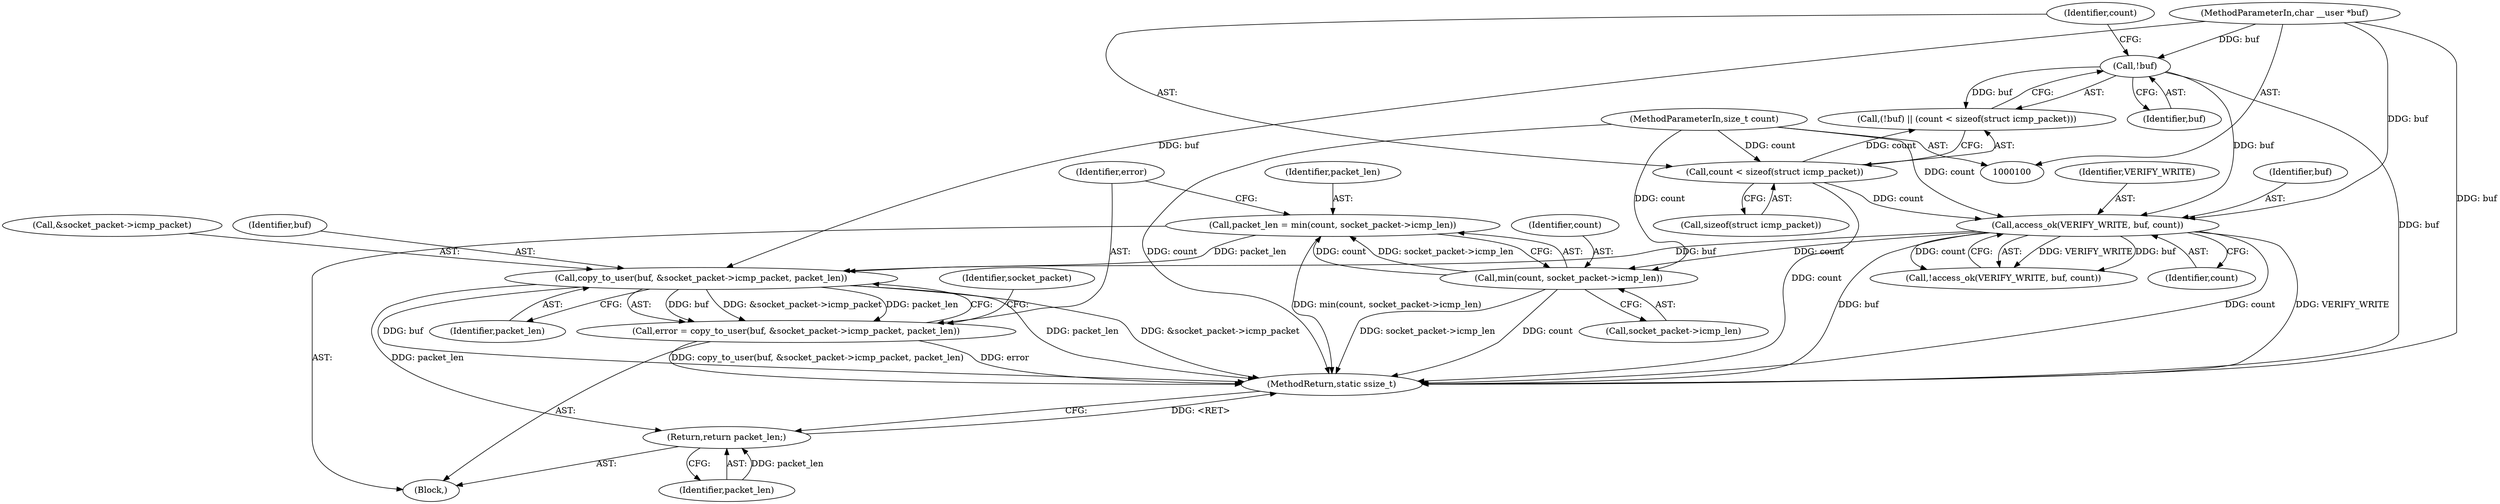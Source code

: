 digraph "0_linux_b5a1eeef04cc7859f34dec9b72ea1b28e4aba07c@API" {
"1000191" [label="(Call,copy_to_user(buf, &socket_packet->icmp_packet, packet_len))"];
"1000143" [label="(Call,access_ok(VERIFY_WRITE, buf, count))"];
"1000132" [label="(Call,!buf)"];
"1000102" [label="(MethodParameterIn,char __user *buf)"];
"1000134" [label="(Call,count < sizeof(struct icmp_packet))"];
"1000103" [label="(MethodParameterIn,size_t count)"];
"1000182" [label="(Call,packet_len = min(count, socket_packet->icmp_len))"];
"1000184" [label="(Call,min(count, socket_packet->icmp_len))"];
"1000189" [label="(Call,error = copy_to_user(buf, &socket_packet->icmp_packet, packet_len))"];
"1000205" [label="(Return,return packet_len;)"];
"1000142" [label="(Call,!access_ok(VERIFY_WRITE, buf, count))"];
"1000105" [label="(Block,)"];
"1000183" [label="(Identifier,packet_len)"];
"1000103" [label="(MethodParameterIn,size_t count)"];
"1000186" [label="(Call,socket_packet->icmp_len)"];
"1000136" [label="(Call,sizeof(struct icmp_packet))"];
"1000135" [label="(Identifier,count)"];
"1000206" [label="(Identifier,packet_len)"];
"1000192" [label="(Identifier,buf)"];
"1000190" [label="(Identifier,error)"];
"1000185" [label="(Identifier,count)"];
"1000131" [label="(Call,(!buf) || (count < sizeof(struct icmp_packet)))"];
"1000133" [label="(Identifier,buf)"];
"1000134" [label="(Call,count < sizeof(struct icmp_packet))"];
"1000197" [label="(Identifier,packet_len)"];
"1000145" [label="(Identifier,buf)"];
"1000184" [label="(Call,min(count, socket_packet->icmp_len))"];
"1000193" [label="(Call,&socket_packet->icmp_packet)"];
"1000189" [label="(Call,error = copy_to_user(buf, &socket_packet->icmp_packet, packet_len))"];
"1000207" [label="(MethodReturn,static ssize_t)"];
"1000199" [label="(Identifier,socket_packet)"];
"1000102" [label="(MethodParameterIn,char __user *buf)"];
"1000132" [label="(Call,!buf)"];
"1000191" [label="(Call,copy_to_user(buf, &socket_packet->icmp_packet, packet_len))"];
"1000146" [label="(Identifier,count)"];
"1000143" [label="(Call,access_ok(VERIFY_WRITE, buf, count))"];
"1000182" [label="(Call,packet_len = min(count, socket_packet->icmp_len))"];
"1000205" [label="(Return,return packet_len;)"];
"1000144" [label="(Identifier,VERIFY_WRITE)"];
"1000191" -> "1000189"  [label="AST: "];
"1000191" -> "1000197"  [label="CFG: "];
"1000192" -> "1000191"  [label="AST: "];
"1000193" -> "1000191"  [label="AST: "];
"1000197" -> "1000191"  [label="AST: "];
"1000189" -> "1000191"  [label="CFG: "];
"1000191" -> "1000207"  [label="DDG: packet_len"];
"1000191" -> "1000207"  [label="DDG: &socket_packet->icmp_packet"];
"1000191" -> "1000207"  [label="DDG: buf"];
"1000191" -> "1000189"  [label="DDG: buf"];
"1000191" -> "1000189"  [label="DDG: &socket_packet->icmp_packet"];
"1000191" -> "1000189"  [label="DDG: packet_len"];
"1000143" -> "1000191"  [label="DDG: buf"];
"1000102" -> "1000191"  [label="DDG: buf"];
"1000182" -> "1000191"  [label="DDG: packet_len"];
"1000191" -> "1000205"  [label="DDG: packet_len"];
"1000143" -> "1000142"  [label="AST: "];
"1000143" -> "1000146"  [label="CFG: "];
"1000144" -> "1000143"  [label="AST: "];
"1000145" -> "1000143"  [label="AST: "];
"1000146" -> "1000143"  [label="AST: "];
"1000142" -> "1000143"  [label="CFG: "];
"1000143" -> "1000207"  [label="DDG: VERIFY_WRITE"];
"1000143" -> "1000207"  [label="DDG: buf"];
"1000143" -> "1000207"  [label="DDG: count"];
"1000143" -> "1000142"  [label="DDG: VERIFY_WRITE"];
"1000143" -> "1000142"  [label="DDG: buf"];
"1000143" -> "1000142"  [label="DDG: count"];
"1000132" -> "1000143"  [label="DDG: buf"];
"1000102" -> "1000143"  [label="DDG: buf"];
"1000134" -> "1000143"  [label="DDG: count"];
"1000103" -> "1000143"  [label="DDG: count"];
"1000143" -> "1000184"  [label="DDG: count"];
"1000132" -> "1000131"  [label="AST: "];
"1000132" -> "1000133"  [label="CFG: "];
"1000133" -> "1000132"  [label="AST: "];
"1000135" -> "1000132"  [label="CFG: "];
"1000131" -> "1000132"  [label="CFG: "];
"1000132" -> "1000207"  [label="DDG: buf"];
"1000132" -> "1000131"  [label="DDG: buf"];
"1000102" -> "1000132"  [label="DDG: buf"];
"1000102" -> "1000100"  [label="AST: "];
"1000102" -> "1000207"  [label="DDG: buf"];
"1000134" -> "1000131"  [label="AST: "];
"1000134" -> "1000136"  [label="CFG: "];
"1000135" -> "1000134"  [label="AST: "];
"1000136" -> "1000134"  [label="AST: "];
"1000131" -> "1000134"  [label="CFG: "];
"1000134" -> "1000207"  [label="DDG: count"];
"1000134" -> "1000131"  [label="DDG: count"];
"1000103" -> "1000134"  [label="DDG: count"];
"1000103" -> "1000100"  [label="AST: "];
"1000103" -> "1000207"  [label="DDG: count"];
"1000103" -> "1000184"  [label="DDG: count"];
"1000182" -> "1000105"  [label="AST: "];
"1000182" -> "1000184"  [label="CFG: "];
"1000183" -> "1000182"  [label="AST: "];
"1000184" -> "1000182"  [label="AST: "];
"1000190" -> "1000182"  [label="CFG: "];
"1000182" -> "1000207"  [label="DDG: min(count, socket_packet->icmp_len)"];
"1000184" -> "1000182"  [label="DDG: count"];
"1000184" -> "1000182"  [label="DDG: socket_packet->icmp_len"];
"1000184" -> "1000186"  [label="CFG: "];
"1000185" -> "1000184"  [label="AST: "];
"1000186" -> "1000184"  [label="AST: "];
"1000184" -> "1000207"  [label="DDG: count"];
"1000184" -> "1000207"  [label="DDG: socket_packet->icmp_len"];
"1000189" -> "1000105"  [label="AST: "];
"1000190" -> "1000189"  [label="AST: "];
"1000199" -> "1000189"  [label="CFG: "];
"1000189" -> "1000207"  [label="DDG: error"];
"1000189" -> "1000207"  [label="DDG: copy_to_user(buf, &socket_packet->icmp_packet, packet_len)"];
"1000205" -> "1000105"  [label="AST: "];
"1000205" -> "1000206"  [label="CFG: "];
"1000206" -> "1000205"  [label="AST: "];
"1000207" -> "1000205"  [label="CFG: "];
"1000205" -> "1000207"  [label="DDG: <RET>"];
"1000206" -> "1000205"  [label="DDG: packet_len"];
}
